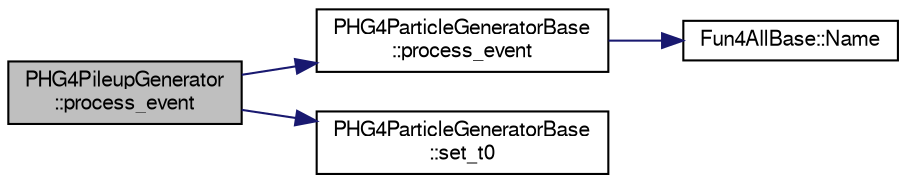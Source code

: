 digraph "PHG4PileupGenerator::process_event"
{
  bgcolor="transparent";
  edge [fontname="FreeSans",fontsize="10",labelfontname="FreeSans",labelfontsize="10"];
  node [fontname="FreeSans",fontsize="10",shape=record];
  rankdir="LR";
  Node1 [label="PHG4PileupGenerator\l::process_event",height=0.2,width=0.4,color="black", fillcolor="grey75", style="filled" fontcolor="black"];
  Node1 -> Node2 [color="midnightblue",fontsize="10",style="solid",fontname="FreeSans"];
  Node2 [label="PHG4ParticleGeneratorBase\l::process_event",height=0.2,width=0.4,color="black",URL="$d8/d78/classPHG4ParticleGeneratorBase.html#ab24bc7916e939674871bf34991a4bc59"];
  Node2 -> Node3 [color="midnightblue",fontsize="10",style="solid",fontname="FreeSans"];
  Node3 [label="Fun4AllBase::Name",height=0.2,width=0.4,color="black",URL="$d5/dec/classFun4AllBase.html#a41f9ac377743d046f590617fd6f4f0ed",tooltip="Returns the name of this module. "];
  Node1 -> Node4 [color="midnightblue",fontsize="10",style="solid",fontname="FreeSans"];
  Node4 [label="PHG4ParticleGeneratorBase\l::set_t0",height=0.2,width=0.4,color="black",URL="$d8/d78/classPHG4ParticleGeneratorBase.html#a3bdfe8fb5e0a52b739f4a8db67f3f0a2"];
}
